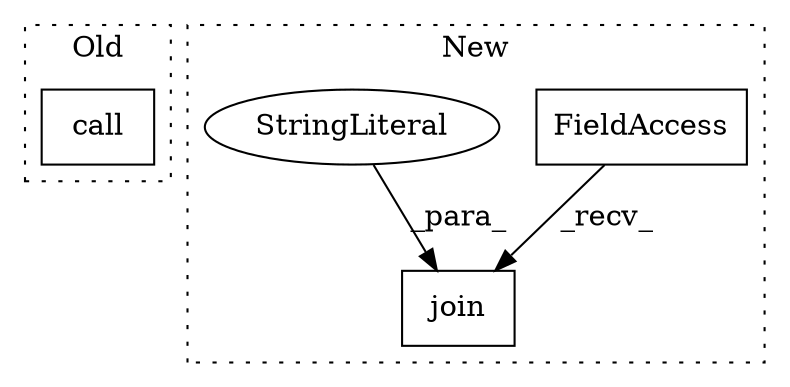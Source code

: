 digraph G {
subgraph cluster0 {
1 [label="call" a="32" s="2387,2575" l="5,1" shape="box"];
label = "Old";
style="dotted";
}
subgraph cluster1 {
2 [label="join" a="32" s="2992,3019" l="5,1" shape="box"];
3 [label="FieldAccess" a="22" s="2984" l="7" shape="box"];
4 [label="StringLiteral" a="45" s="3009" l="10" shape="ellipse"];
label = "New";
style="dotted";
}
3 -> 2 [label="_recv_"];
4 -> 2 [label="_para_"];
}